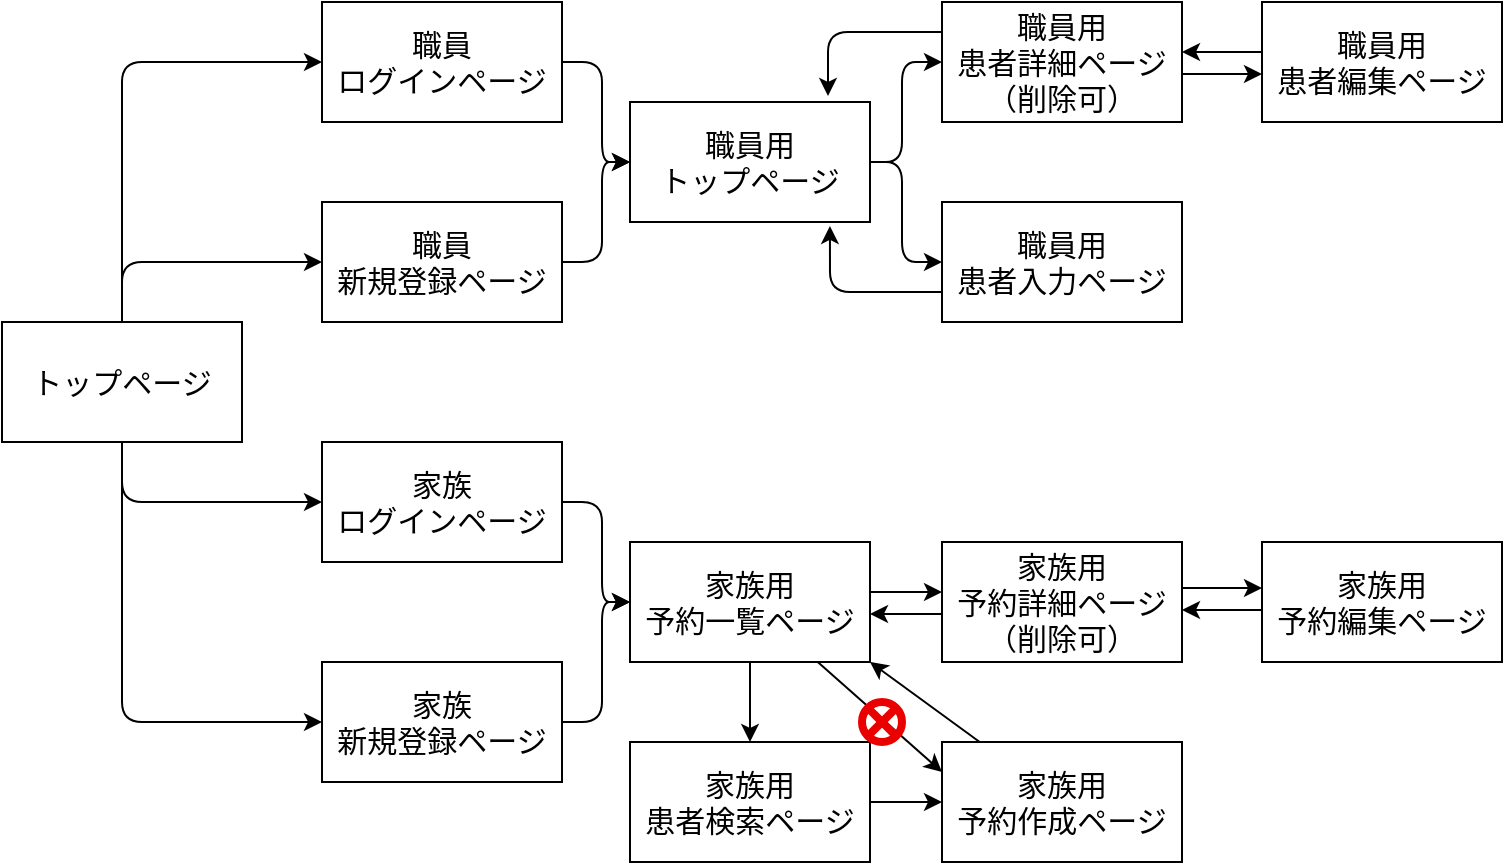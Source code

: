 <mxfile>
    <diagram id="9i52fxhqyqOvLSps9WTz" name="ページ1">
        <mxGraphModel dx="1006" dy="816" grid="1" gridSize="10" guides="1" tooltips="1" connect="1" arrows="1" fold="1" page="1" pageScale="1" pageWidth="827" pageHeight="1169" math="0" shadow="0">
            <root>
                <mxCell id="0"/>
                <mxCell id="1" parent="0"/>
                <mxCell id="54" style="edgeStyle=none;html=1;fontSize=15;fontColor=#000000;entryX=0;entryY=0.5;entryDx=0;entryDy=0;" edge="1" parent="1" source="20" target="50">
                    <mxGeometry relative="1" as="geometry">
                        <mxPoint x="100" y="160" as="targetPoint"/>
                        <Array as="points">
                            <mxPoint x="100" y="160"/>
                        </Array>
                    </mxGeometry>
                </mxCell>
                <mxCell id="55" style="edgeStyle=none;html=1;fontSize=15;fontColor=#000000;entryX=0;entryY=0.5;entryDx=0;entryDy=0;" edge="1" parent="1" source="20" target="51">
                    <mxGeometry relative="1" as="geometry">
                        <mxPoint x="100" y="260" as="targetPoint"/>
                        <Array as="points">
                            <mxPoint x="100" y="260"/>
                        </Array>
                    </mxGeometry>
                </mxCell>
                <mxCell id="56" style="edgeStyle=none;html=1;entryX=0;entryY=0.5;entryDx=0;entryDy=0;fontSize=15;fontColor=#000000;" edge="1" parent="1" source="20" target="52">
                    <mxGeometry relative="1" as="geometry">
                        <Array as="points">
                            <mxPoint x="100" y="380"/>
                        </Array>
                    </mxGeometry>
                </mxCell>
                <mxCell id="57" style="edgeStyle=none;html=1;entryX=0;entryY=0.5;entryDx=0;entryDy=0;fontSize=15;fontColor=#000000;" edge="1" parent="1" source="20" target="53">
                    <mxGeometry relative="1" as="geometry">
                        <Array as="points">
                            <mxPoint x="100" y="490"/>
                        </Array>
                    </mxGeometry>
                </mxCell>
                <mxCell id="20" value="トップページ" style="rounded=0;whiteSpace=wrap;html=1;fillColor=#FFFFFF;fontColor=#000000;fontSize=15;" vertex="1" parent="1">
                    <mxGeometry x="40" y="290" width="120" height="60" as="geometry"/>
                </mxCell>
                <mxCell id="77" value="" style="edgeStyle=none;html=1;fontSize=15;fontColor=#000000;" edge="1" parent="1">
                    <mxGeometry relative="1" as="geometry">
                        <mxPoint x="630" y="166" as="sourcePoint"/>
                        <mxPoint x="670" y="166" as="targetPoint"/>
                    </mxGeometry>
                </mxCell>
                <mxCell id="80" value="" style="edgeStyle=none;html=1;fontSize=15;fontColor=#000000;entryX=0.825;entryY=-0.05;entryDx=0;entryDy=0;exitX=0;exitY=0.25;exitDx=0;exitDy=0;entryPerimeter=0;" edge="1" parent="1" source="21" target="25">
                    <mxGeometry relative="1" as="geometry">
                        <Array as="points">
                            <mxPoint x="453" y="145"/>
                        </Array>
                    </mxGeometry>
                </mxCell>
                <mxCell id="21" value="職員用&lt;br&gt;患者詳細ページ&lt;br&gt;（削除可）" style="rounded=0;whiteSpace=wrap;html=1;fillColor=#FFFFFF;fontColor=#000000;fontSize=15;" vertex="1" parent="1">
                    <mxGeometry x="510" y="130" width="120" height="60" as="geometry"/>
                </mxCell>
                <mxCell id="79" value="" style="edgeStyle=none;html=1;fontSize=15;fontColor=#000000;entryX=0.833;entryY=1.033;entryDx=0;entryDy=0;entryPerimeter=0;exitX=0;exitY=0.75;exitDx=0;exitDy=0;" edge="1" parent="1" source="22" target="25">
                    <mxGeometry relative="1" as="geometry">
                        <Array as="points">
                            <mxPoint x="454" y="275"/>
                        </Array>
                    </mxGeometry>
                </mxCell>
                <mxCell id="22" value="職員用&lt;br&gt;患者入力ページ" style="rounded=0;whiteSpace=wrap;html=1;fillColor=#FFFFFF;fontColor=#000000;fontSize=15;" vertex="1" parent="1">
                    <mxGeometry x="510" y="230" width="120" height="60" as="geometry"/>
                </mxCell>
                <mxCell id="78" value="" style="edgeStyle=none;html=1;fontSize=15;fontColor=#000000;" edge="1" parent="1">
                    <mxGeometry relative="1" as="geometry">
                        <mxPoint x="670" y="155" as="sourcePoint"/>
                        <mxPoint x="630" y="155" as="targetPoint"/>
                    </mxGeometry>
                </mxCell>
                <mxCell id="23" value="職員用&lt;br&gt;患者編集ページ" style="rounded=0;whiteSpace=wrap;html=1;fillColor=#FFFFFF;fontColor=#000000;fontSize=15;" vertex="1" parent="1">
                    <mxGeometry x="670" y="130" width="120" height="60" as="geometry"/>
                </mxCell>
                <mxCell id="75" style="edgeStyle=none;html=1;entryX=0;entryY=0.5;entryDx=0;entryDy=0;fontSize=15;fontColor=#000000;" edge="1" parent="1" source="25" target="22">
                    <mxGeometry relative="1" as="geometry">
                        <Array as="points">
                            <mxPoint x="490" y="210"/>
                            <mxPoint x="490" y="260"/>
                        </Array>
                    </mxGeometry>
                </mxCell>
                <mxCell id="76" style="edgeStyle=none;html=1;entryX=0;entryY=0.5;entryDx=0;entryDy=0;fontSize=15;fontColor=#000000;" edge="1" parent="1" source="25" target="21">
                    <mxGeometry relative="1" as="geometry">
                        <Array as="points">
                            <mxPoint x="490" y="210"/>
                            <mxPoint x="490" y="160"/>
                        </Array>
                    </mxGeometry>
                </mxCell>
                <mxCell id="25" value="職員用&lt;br&gt;トップページ" style="rounded=0;whiteSpace=wrap;html=1;fillColor=#FFFFFF;fontColor=#000000;fontSize=15;" vertex="1" parent="1">
                    <mxGeometry x="354" y="180" width="120" height="60" as="geometry"/>
                </mxCell>
                <mxCell id="65" value="" style="edgeStyle=none;html=1;fontSize=15;fontColor=#000000;" edge="1" parent="1" source="26" target="27">
                    <mxGeometry relative="1" as="geometry"/>
                </mxCell>
                <mxCell id="68" style="edgeStyle=none;html=1;entryX=0;entryY=0.5;entryDx=0;entryDy=0;fontSize=15;fontColor=#000000;" edge="1" parent="1">
                    <mxGeometry relative="1" as="geometry">
                        <mxPoint x="474" y="425" as="sourcePoint"/>
                        <mxPoint x="510" y="425" as="targetPoint"/>
                    </mxGeometry>
                </mxCell>
                <mxCell id="74" style="edgeStyle=none;html=1;entryX=0;entryY=0.25;entryDx=0;entryDy=0;fontSize=15;fontColor=#000000;" edge="1" parent="1" source="26" target="29">
                    <mxGeometry relative="1" as="geometry"/>
                </mxCell>
                <mxCell id="26" value="家族用&lt;br&gt;予約一覧ページ" style="rounded=0;whiteSpace=wrap;html=1;fillColor=#FFFFFF;fontColor=#000000;fontSize=15;" vertex="1" parent="1">
                    <mxGeometry x="354" y="400" width="120" height="60" as="geometry"/>
                </mxCell>
                <mxCell id="66" style="edgeStyle=none;html=1;entryX=0;entryY=0.5;entryDx=0;entryDy=0;fontSize=15;fontColor=#000000;" edge="1" parent="1" source="27" target="29">
                    <mxGeometry relative="1" as="geometry"/>
                </mxCell>
                <mxCell id="27" value="家族用&lt;br&gt;患者検索ページ" style="rounded=0;whiteSpace=wrap;html=1;fillColor=#FFFFFF;fontColor=#000000;fontSize=15;" vertex="1" parent="1">
                    <mxGeometry x="354" y="500" width="120" height="60" as="geometry"/>
                </mxCell>
                <mxCell id="69" value="" style="edgeStyle=none;html=1;fontSize=15;fontColor=#000000;" edge="1" parent="1">
                    <mxGeometry relative="1" as="geometry">
                        <mxPoint x="510" y="436" as="sourcePoint"/>
                        <mxPoint x="474" y="436" as="targetPoint"/>
                    </mxGeometry>
                </mxCell>
                <mxCell id="71" value="" style="edgeStyle=none;html=1;fontSize=15;fontColor=#000000;" edge="1" parent="1">
                    <mxGeometry relative="1" as="geometry">
                        <mxPoint x="630" y="423" as="sourcePoint"/>
                        <mxPoint x="670" y="423" as="targetPoint"/>
                    </mxGeometry>
                </mxCell>
                <mxCell id="28" value="家族用&lt;br&gt;予約詳細ページ&lt;br&gt;（削除可）" style="rounded=0;whiteSpace=wrap;html=1;fillColor=#FFFFFF;fontColor=#000000;fontSize=15;" vertex="1" parent="1">
                    <mxGeometry x="510" y="400" width="120" height="60" as="geometry"/>
                </mxCell>
                <mxCell id="67" style="edgeStyle=none;html=1;entryX=1;entryY=1;entryDx=0;entryDy=0;fontSize=15;fontColor=#000000;" edge="1" parent="1" source="29" target="26">
                    <mxGeometry relative="1" as="geometry"/>
                </mxCell>
                <mxCell id="29" value="家族用&lt;br&gt;予約作成ページ" style="rounded=0;whiteSpace=wrap;html=1;fillColor=#FFFFFF;fontColor=#000000;fontSize=15;" vertex="1" parent="1">
                    <mxGeometry x="510" y="500" width="120" height="60" as="geometry"/>
                </mxCell>
                <mxCell id="73" value="" style="edgeStyle=none;html=1;fontSize=15;fontColor=#000000;" edge="1" parent="1">
                    <mxGeometry relative="1" as="geometry">
                        <mxPoint x="670" y="434" as="sourcePoint"/>
                        <mxPoint x="630" y="434" as="targetPoint"/>
                    </mxGeometry>
                </mxCell>
                <mxCell id="30" value="家族用&lt;br&gt;予約編集ページ" style="rounded=0;whiteSpace=wrap;html=1;fillColor=#FFFFFF;fontColor=#000000;fontSize=15;" vertex="1" parent="1">
                    <mxGeometry x="670" y="400" width="120" height="60" as="geometry"/>
                </mxCell>
                <mxCell id="43" value="" style="shape=sumEllipse;perimeter=ellipsePerimeter;whiteSpace=wrap;html=1;backgroundOutline=1;fontSize=15;fillColor=none;strokeColor=#EB0000;strokeWidth=4;" vertex="1" parent="1">
                    <mxGeometry x="470" y="480" width="20" height="20" as="geometry"/>
                </mxCell>
                <mxCell id="61" style="edgeStyle=none;html=1;entryX=0;entryY=0.5;entryDx=0;entryDy=0;fontSize=15;fontColor=#000000;" edge="1" parent="1" source="50" target="25">
                    <mxGeometry relative="1" as="geometry">
                        <Array as="points">
                            <mxPoint x="340" y="160"/>
                            <mxPoint x="340" y="210"/>
                        </Array>
                    </mxGeometry>
                </mxCell>
                <mxCell id="50" value="職員&lt;br&gt;ログインページ" style="rounded=0;whiteSpace=wrap;html=1;fillColor=#FFFFFF;fontColor=#000000;fontSize=15;" vertex="1" parent="1">
                    <mxGeometry x="200" y="130" width="120" height="60" as="geometry"/>
                </mxCell>
                <mxCell id="60" style="edgeStyle=none;html=1;entryX=0;entryY=0.5;entryDx=0;entryDy=0;fontSize=15;fontColor=#000000;" edge="1" parent="1" source="51" target="25">
                    <mxGeometry relative="1" as="geometry">
                        <Array as="points">
                            <mxPoint x="340" y="260"/>
                            <mxPoint x="340" y="210"/>
                        </Array>
                    </mxGeometry>
                </mxCell>
                <mxCell id="51" value="職員&lt;br&gt;新規登録ページ" style="rounded=0;whiteSpace=wrap;html=1;fillColor=#FFFFFF;fontColor=#000000;fontSize=15;" vertex="1" parent="1">
                    <mxGeometry x="200" y="230" width="120" height="60" as="geometry"/>
                </mxCell>
                <mxCell id="64" style="edgeStyle=none;html=1;entryX=0;entryY=0.5;entryDx=0;entryDy=0;fontSize=15;fontColor=#000000;" edge="1" parent="1" source="52" target="26">
                    <mxGeometry relative="1" as="geometry">
                        <Array as="points">
                            <mxPoint x="340" y="380"/>
                            <mxPoint x="340" y="430"/>
                        </Array>
                    </mxGeometry>
                </mxCell>
                <mxCell id="52" value="家族&lt;br&gt;ログインページ" style="rounded=0;whiteSpace=wrap;html=1;fillColor=#FFFFFF;fontColor=#000000;fontSize=15;" vertex="1" parent="1">
                    <mxGeometry x="200" y="350" width="120" height="60" as="geometry"/>
                </mxCell>
                <mxCell id="63" style="edgeStyle=none;html=1;entryX=0;entryY=0.5;entryDx=0;entryDy=0;fontSize=15;fontColor=#000000;" edge="1" parent="1" source="53" target="26">
                    <mxGeometry relative="1" as="geometry">
                        <Array as="points">
                            <mxPoint x="340" y="490"/>
                            <mxPoint x="340" y="430"/>
                        </Array>
                    </mxGeometry>
                </mxCell>
                <mxCell id="53" value="家族&lt;br&gt;新規登録ページ" style="rounded=0;whiteSpace=wrap;html=1;fillColor=#FFFFFF;fontColor=#000000;fontSize=15;" vertex="1" parent="1">
                    <mxGeometry x="200" y="460" width="120" height="60" as="geometry"/>
                </mxCell>
            </root>
        </mxGraphModel>
    </diagram>
</mxfile>